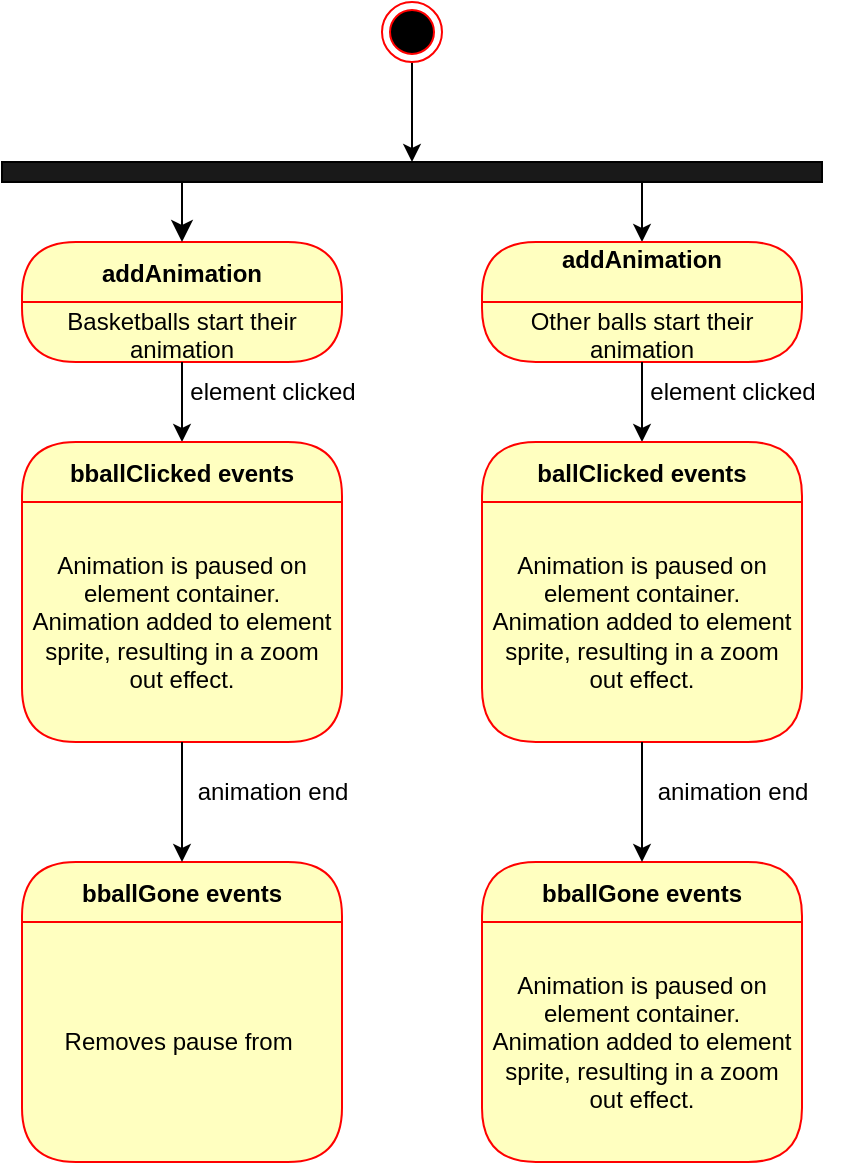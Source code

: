 <mxfile version="20.8.23" type="device"><diagram name="Page-1" id="EKDAIRK4EQyqS29n6DTL"><mxGraphModel dx="522" dy="547" grid="1" gridSize="10" guides="1" tooltips="1" connect="1" arrows="1" fold="1" page="1" pageScale="1" pageWidth="850" pageHeight="1100" math="0" shadow="0"><root><mxCell id="0"/><mxCell id="1" parent="0"/><mxCell id="jFFRR9No9BR8C4mNlKIy-22" style="edgeStyle=orthogonalEdgeStyle;rounded=0;orthogonalLoop=1;jettySize=auto;html=1;entryX=0.5;entryY=0;entryDx=0;entryDy=0;fillColor=#000000;" edge="1" parent="1" source="jFFRR9No9BR8C4mNlKIy-1" target="jFFRR9No9BR8C4mNlKIy-21"><mxGeometry relative="1" as="geometry"/></mxCell><mxCell id="jFFRR9No9BR8C4mNlKIy-1" value="" style="ellipse;html=1;shape=endState;fillColor=#000000;strokeColor=#ff0000;" vertex="1" parent="1"><mxGeometry x="420" y="10" width="30" height="30" as="geometry"/></mxCell><mxCell id="jFFRR9No9BR8C4mNlKIy-15" value="addAnimation" style="swimlane;fontStyle=1;align=center;verticalAlign=middle;childLayout=stackLayout;horizontal=1;startSize=30;horizontalStack=0;resizeParent=0;resizeLast=1;container=0;fontColor=#000000;collapsible=0;rounded=1;arcSize=30;strokeColor=#ff0000;fillColor=#ffffc0;swimlaneFillColor=#ffffc0;dropTarget=0;" vertex="1" parent="1"><mxGeometry x="240" y="130" width="160" height="60" as="geometry"/></mxCell><mxCell id="jFFRR9No9BR8C4mNlKIy-28" style="edgeStyle=orthogonalEdgeStyle;rounded=0;orthogonalLoop=1;jettySize=auto;html=1;exitX=0.5;exitY=1;exitDx=0;exitDy=0;fillColor=#000000;" edge="1" parent="jFFRR9No9BR8C4mNlKIy-15" source="jFFRR9No9BR8C4mNlKIy-16"><mxGeometry relative="1" as="geometry"><mxPoint x="80" y="100" as="targetPoint"/></mxGeometry></mxCell><mxCell id="jFFRR9No9BR8C4mNlKIy-16" value="Basketballs start their animation&lt;br&gt;" style="text;html=1;strokeColor=none;fillColor=none;align=center;verticalAlign=middle;spacingLeft=4;spacingRight=4;whiteSpace=wrap;overflow=hidden;rotatable=0;fontColor=#000000;" vertex="1" parent="jFFRR9No9BR8C4mNlKIy-15"><mxGeometry y="30" width="160" height="30" as="geometry"/></mxCell><mxCell id="jFFRR9No9BR8C4mNlKIy-27" style="edgeStyle=orthogonalEdgeStyle;rounded=0;orthogonalLoop=1;jettySize=auto;html=1;fillColor=#000000;" edge="1" parent="1" source="jFFRR9No9BR8C4mNlKIy-21" target="jFFRR9No9BR8C4mNlKIy-23"><mxGeometry relative="1" as="geometry"><Array as="points"><mxPoint x="550" y="120"/><mxPoint x="550" y="120"/></Array></mxGeometry></mxCell><mxCell id="jFFRR9No9BR8C4mNlKIy-21" value="" style="rounded=0;whiteSpace=wrap;html=1;strokeColor=#000000;fillColor=#191919;" vertex="1" parent="1"><mxGeometry x="230" y="90" width="410" height="10" as="geometry"/></mxCell><mxCell id="jFFRR9No9BR8C4mNlKIy-23" value="addAnimation&#10;" style="swimlane;fontStyle=1;align=center;verticalAlign=middle;childLayout=stackLayout;horizontal=1;startSize=30;horizontalStack=0;resizeParent=0;resizeLast=1;container=0;fontColor=#000000;collapsible=0;rounded=1;arcSize=30;strokeColor=#ff0000;fillColor=#ffffc0;swimlaneFillColor=#ffffc0;dropTarget=0;" vertex="1" parent="1"><mxGeometry x="470" y="130" width="160" height="60" as="geometry"/></mxCell><mxCell id="jFFRR9No9BR8C4mNlKIy-30" style="edgeStyle=orthogonalEdgeStyle;rounded=0;orthogonalLoop=1;jettySize=auto;html=1;exitX=0.5;exitY=1;exitDx=0;exitDy=0;fillColor=#000000;" edge="1" parent="jFFRR9No9BR8C4mNlKIy-23" source="jFFRR9No9BR8C4mNlKIy-24"><mxGeometry relative="1" as="geometry"><mxPoint x="80" y="100" as="targetPoint"/></mxGeometry></mxCell><mxCell id="jFFRR9No9BR8C4mNlKIy-24" value="Other balls start their animation&lt;br&gt;" style="text;html=1;strokeColor=none;fillColor=none;align=center;verticalAlign=middle;spacingLeft=4;spacingRight=4;whiteSpace=wrap;overflow=hidden;rotatable=0;fontColor=#000000;" vertex="1" parent="jFFRR9No9BR8C4mNlKIy-23"><mxGeometry y="30" width="160" height="30" as="geometry"/></mxCell><mxCell id="jFFRR9No9BR8C4mNlKIy-26" value="" style="edgeStyle=segmentEdgeStyle;endArrow=classic;html=1;curved=0;rounded=0;endSize=8;startSize=8;fillColor=#000000;entryX=0.5;entryY=0;entryDx=0;entryDy=0;" edge="1" parent="1" source="jFFRR9No9BR8C4mNlKIy-21" target="jFFRR9No9BR8C4mNlKIy-15"><mxGeometry width="50" height="50" relative="1" as="geometry"><mxPoint x="360" y="270" as="sourcePoint"/><mxPoint x="410" y="220" as="targetPoint"/></mxGeometry></mxCell><mxCell id="jFFRR9No9BR8C4mNlKIy-34" value="bballClicked events" style="swimlane;fontStyle=1;align=center;verticalAlign=middle;childLayout=stackLayout;horizontal=1;startSize=30;horizontalStack=0;resizeParent=0;resizeLast=1;container=0;fontColor=#000000;collapsible=0;rounded=1;arcSize=30;strokeColor=#ff0000;fillColor=#ffffc0;swimlaneFillColor=#ffffc0;dropTarget=0;" vertex="1" parent="1"><mxGeometry x="240" y="230" width="160" height="150" as="geometry"/></mxCell><mxCell id="jFFRR9No9BR8C4mNlKIy-36" value="Animation is paused on element container.&lt;br&gt;Animation added to element sprite, resulting in a zoom out effect." style="text;html=1;strokeColor=none;fillColor=none;align=center;verticalAlign=middle;spacingLeft=4;spacingRight=4;whiteSpace=wrap;overflow=hidden;rotatable=0;fontColor=#000000;" vertex="1" parent="jFFRR9No9BR8C4mNlKIy-34"><mxGeometry y="30" width="160" height="120" as="geometry"/></mxCell><mxCell id="jFFRR9No9BR8C4mNlKIy-38" value="element clicked" style="text;html=1;align=center;verticalAlign=middle;resizable=0;points=[];autosize=1;strokeColor=none;fillColor=none;" vertex="1" parent="1"><mxGeometry x="310" y="190" width="110" height="30" as="geometry"/></mxCell><mxCell id="jFFRR9No9BR8C4mNlKIy-39" value="element clicked" style="text;html=1;align=center;verticalAlign=middle;resizable=0;points=[];autosize=1;strokeColor=none;fillColor=none;" vertex="1" parent="1"><mxGeometry x="540" y="190" width="110" height="30" as="geometry"/></mxCell><mxCell id="jFFRR9No9BR8C4mNlKIy-44" value="ballClicked events" style="swimlane;fontStyle=1;align=center;verticalAlign=middle;childLayout=stackLayout;horizontal=1;startSize=30;horizontalStack=0;resizeParent=0;resizeLast=1;container=0;fontColor=#000000;collapsible=0;rounded=1;arcSize=30;strokeColor=#ff0000;fillColor=#ffffc0;swimlaneFillColor=#ffffc0;dropTarget=0;" vertex="1" parent="1"><mxGeometry x="470" y="230" width="160" height="150" as="geometry"/></mxCell><mxCell id="jFFRR9No9BR8C4mNlKIy-45" value="Animation is paused on element container.&lt;br&gt;Animation added to element sprite, resulting in a zoom out effect." style="text;html=1;strokeColor=none;fillColor=none;align=center;verticalAlign=middle;spacingLeft=4;spacingRight=4;whiteSpace=wrap;overflow=hidden;rotatable=0;fontColor=#000000;" vertex="1" parent="jFFRR9No9BR8C4mNlKIy-44"><mxGeometry y="30" width="160" height="120" as="geometry"/></mxCell><mxCell id="jFFRR9No9BR8C4mNlKIy-46" value="bballGone events" style="swimlane;fontStyle=1;align=center;verticalAlign=middle;childLayout=stackLayout;horizontal=1;startSize=30;horizontalStack=0;resizeParent=0;resizeLast=1;container=0;fontColor=#000000;collapsible=0;rounded=1;arcSize=30;strokeColor=#ff0000;fillColor=#ffffc0;swimlaneFillColor=#ffffc0;dropTarget=0;" vertex="1" parent="1"><mxGeometry x="240" y="440" width="160" height="150" as="geometry"/></mxCell><mxCell id="jFFRR9No9BR8C4mNlKIy-47" value="Removes pause from&amp;nbsp;" style="text;html=1;strokeColor=none;fillColor=none;align=center;verticalAlign=middle;spacingLeft=4;spacingRight=4;whiteSpace=wrap;overflow=hidden;rotatable=0;fontColor=#000000;" vertex="1" parent="jFFRR9No9BR8C4mNlKIy-46"><mxGeometry y="30" width="160" height="120" as="geometry"/></mxCell><mxCell id="jFFRR9No9BR8C4mNlKIy-48" value="bballGone events" style="swimlane;fontStyle=1;align=center;verticalAlign=middle;childLayout=stackLayout;horizontal=1;startSize=30;horizontalStack=0;resizeParent=0;resizeLast=1;container=0;fontColor=#000000;collapsible=0;rounded=1;arcSize=30;strokeColor=#ff0000;fillColor=#ffffc0;swimlaneFillColor=#ffffc0;dropTarget=0;" vertex="1" parent="1"><mxGeometry x="470" y="440" width="160" height="150" as="geometry"/></mxCell><mxCell id="jFFRR9No9BR8C4mNlKIy-49" value="Animation is paused on element container.&lt;br&gt;Animation added to element sprite, resulting in a zoom out effect." style="text;html=1;strokeColor=none;fillColor=none;align=center;verticalAlign=middle;spacingLeft=4;spacingRight=4;whiteSpace=wrap;overflow=hidden;rotatable=0;fontColor=#000000;" vertex="1" parent="jFFRR9No9BR8C4mNlKIy-48"><mxGeometry y="30" width="160" height="120" as="geometry"/></mxCell><mxCell id="jFFRR9No9BR8C4mNlKIy-50" style="edgeStyle=orthogonalEdgeStyle;rounded=0;orthogonalLoop=1;jettySize=auto;html=1;fillColor=#000000;" edge="1" parent="1" source="jFFRR9No9BR8C4mNlKIy-36" target="jFFRR9No9BR8C4mNlKIy-46"><mxGeometry relative="1" as="geometry"/></mxCell><mxCell id="jFFRR9No9BR8C4mNlKIy-51" style="edgeStyle=orthogonalEdgeStyle;rounded=0;orthogonalLoop=1;jettySize=auto;html=1;entryX=0.5;entryY=0;entryDx=0;entryDy=0;fillColor=#000000;" edge="1" parent="1" source="jFFRR9No9BR8C4mNlKIy-45" target="jFFRR9No9BR8C4mNlKIy-48"><mxGeometry relative="1" as="geometry"/></mxCell><mxCell id="jFFRR9No9BR8C4mNlKIy-52" value="animation end" style="text;html=1;align=center;verticalAlign=middle;resizable=0;points=[];autosize=1;strokeColor=none;fillColor=none;" vertex="1" parent="1"><mxGeometry x="315" y="390" width="100" height="30" as="geometry"/></mxCell><mxCell id="jFFRR9No9BR8C4mNlKIy-53" value="animation end" style="text;html=1;align=center;verticalAlign=middle;resizable=0;points=[];autosize=1;strokeColor=none;fillColor=none;" vertex="1" parent="1"><mxGeometry x="545" y="390" width="100" height="30" as="geometry"/></mxCell></root></mxGraphModel></diagram></mxfile>